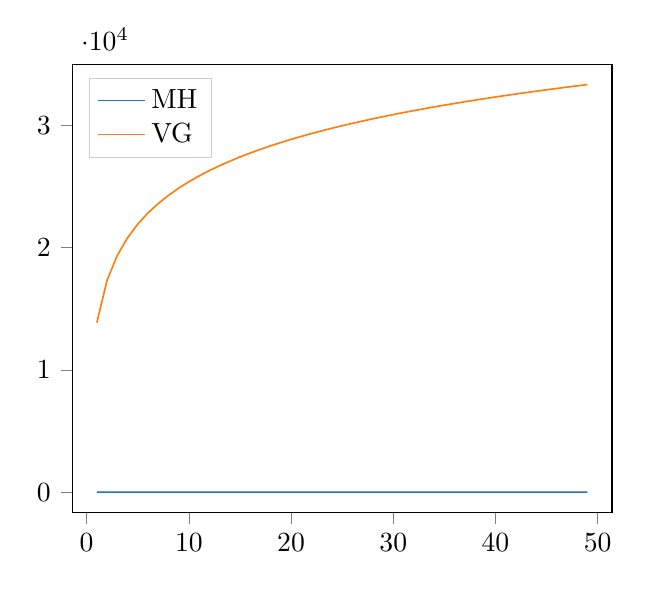 % This file was created by matplotlib2tikz v0.6.14.
\begin{tikzpicture}

\definecolor{color1}{rgb}{1,0.498,0.055}
\definecolor{color0}{rgb}{0.122,0.467,0.706}

\begin{axis}[
xmin=-1.4, xmax=51.4,
ymin=-1660.85, ymax=34987.85,
tick align=outside,
tick pos=left,
x grid style={lightgray!92.026!black},
y grid style={lightgray!92.026!black},
legend entries={{MH},{VG}},
legend cell align={left},
legend style={at={(0.03,0.97)}, anchor=north west, draw=white!80.0!black}
]
\addlegendimage{no markers, color0}
\addlegendimage{no markers, color1}
\addplot [semithick, color0]
table {%
0 -inf
1 5
2 5
3 6
4 6
5 6
6 6
7 6
8 6
9 6
10 6
11 7
12 7
13 7
14 7
15 7
16 7
17 7
18 7
19 7
20 7
21 7
22 7
23 7
24 7
25 7
26 7
27 7
28 7
29 7
30 7
31 7
32 7
33 7
34 7
35 7
36 7
37 7
38 7
39 7
40 7
41 8
42 8
43 8
44 8
45 8
46 8
47 8
48 8
49 8
};
\addplot [semithick, color1]
table {%
0 -inf
1 13864
2 17329
3 19357
4 20795
5 21911
6 22822
7 23593
8 24260
9 24849
10 25376
11 25853
12 26288
13 26688
14 27058
15 27403
16 27726
17 28029
18 28315
19 28585
20 28842
21 29086
22 29318
23 29540
24 29753
25 29957
26 30153
27 30342
28 30524
29 30699
30 30869
31 31033
32 31192
33 31345
34 31495
35 31640
36 31780
37 31917
38 32051
39 32181
40 32307
41 32431
42 32551
43 32669
44 32784
45 32896
46 33006
47 33114
48 33219
49 33322
};
\end{axis}

\end{tikzpicture}